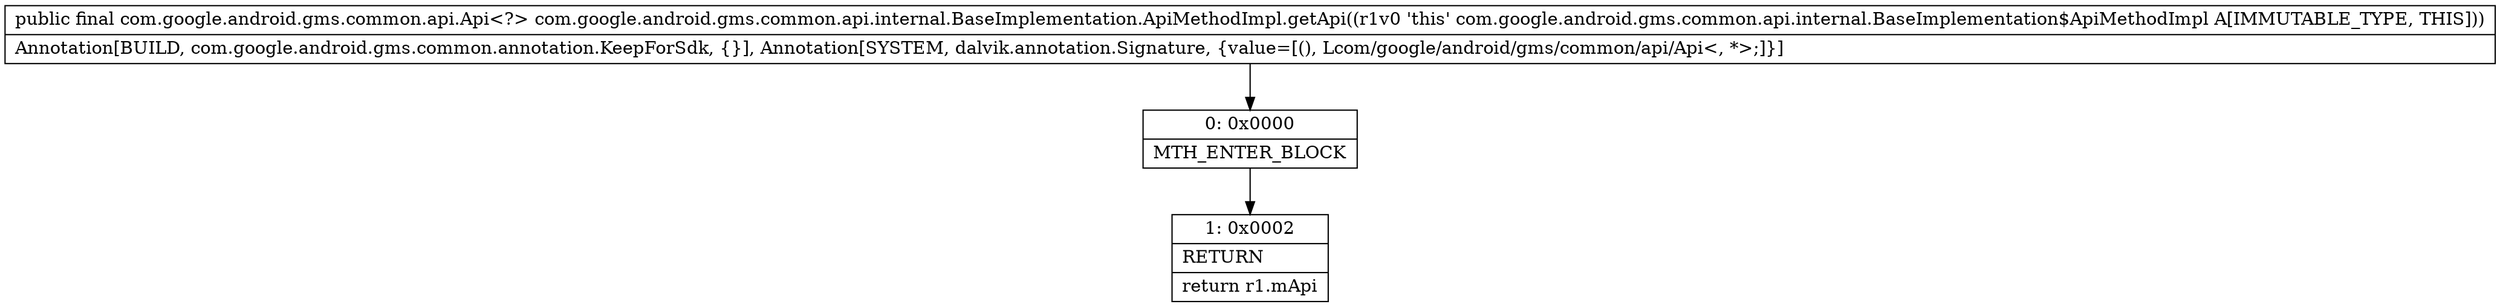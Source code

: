 digraph "CFG forcom.google.android.gms.common.api.internal.BaseImplementation.ApiMethodImpl.getApi()Lcom\/google\/android\/gms\/common\/api\/Api;" {
Node_0 [shape=record,label="{0\:\ 0x0000|MTH_ENTER_BLOCK\l}"];
Node_1 [shape=record,label="{1\:\ 0x0002|RETURN\l|return r1.mApi\l}"];
MethodNode[shape=record,label="{public final com.google.android.gms.common.api.Api\<?\> com.google.android.gms.common.api.internal.BaseImplementation.ApiMethodImpl.getApi((r1v0 'this' com.google.android.gms.common.api.internal.BaseImplementation$ApiMethodImpl A[IMMUTABLE_TYPE, THIS]))  | Annotation[BUILD, com.google.android.gms.common.annotation.KeepForSdk, \{\}], Annotation[SYSTEM, dalvik.annotation.Signature, \{value=[(), Lcom\/google\/android\/gms\/common\/api\/Api\<, *\>;]\}]\l}"];
MethodNode -> Node_0;
Node_0 -> Node_1;
}

